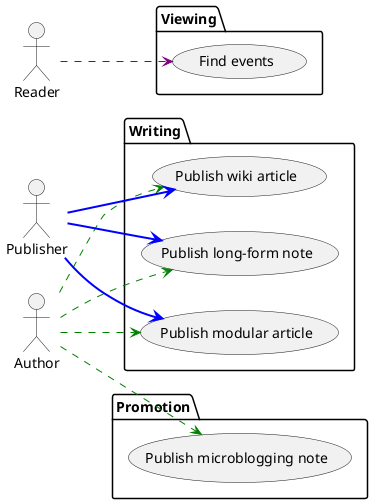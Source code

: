 @startuml Sybil

left to right direction
actor Author
actor Publisher
actor Reader

package Writing {
  usecase "Publish wiki article" as UC1
  usecase "Publish long-form note" as UC2
  usecase "Publish modular article" as UC3
}

package Promotion {
  usecase "Publish microblogging note" as UC4
}

package Viewing {
  usecase "Find events" as UC5
}

Author --> UC1 #line:green;line.dashed
Author --> UC2 #line:green;line.dashed
Author --> UC3 #line:green;line.dashed
Author --> UC4 #line:green;line.dashed

Publisher --> UC1 #line:blue;line.bold
Publisher --> UC2 #line:blue;line.bold
Publisher --> UC3 #line:blue;line.bold

Reader --> UC5 #line:purple;line.dashed

@endumld